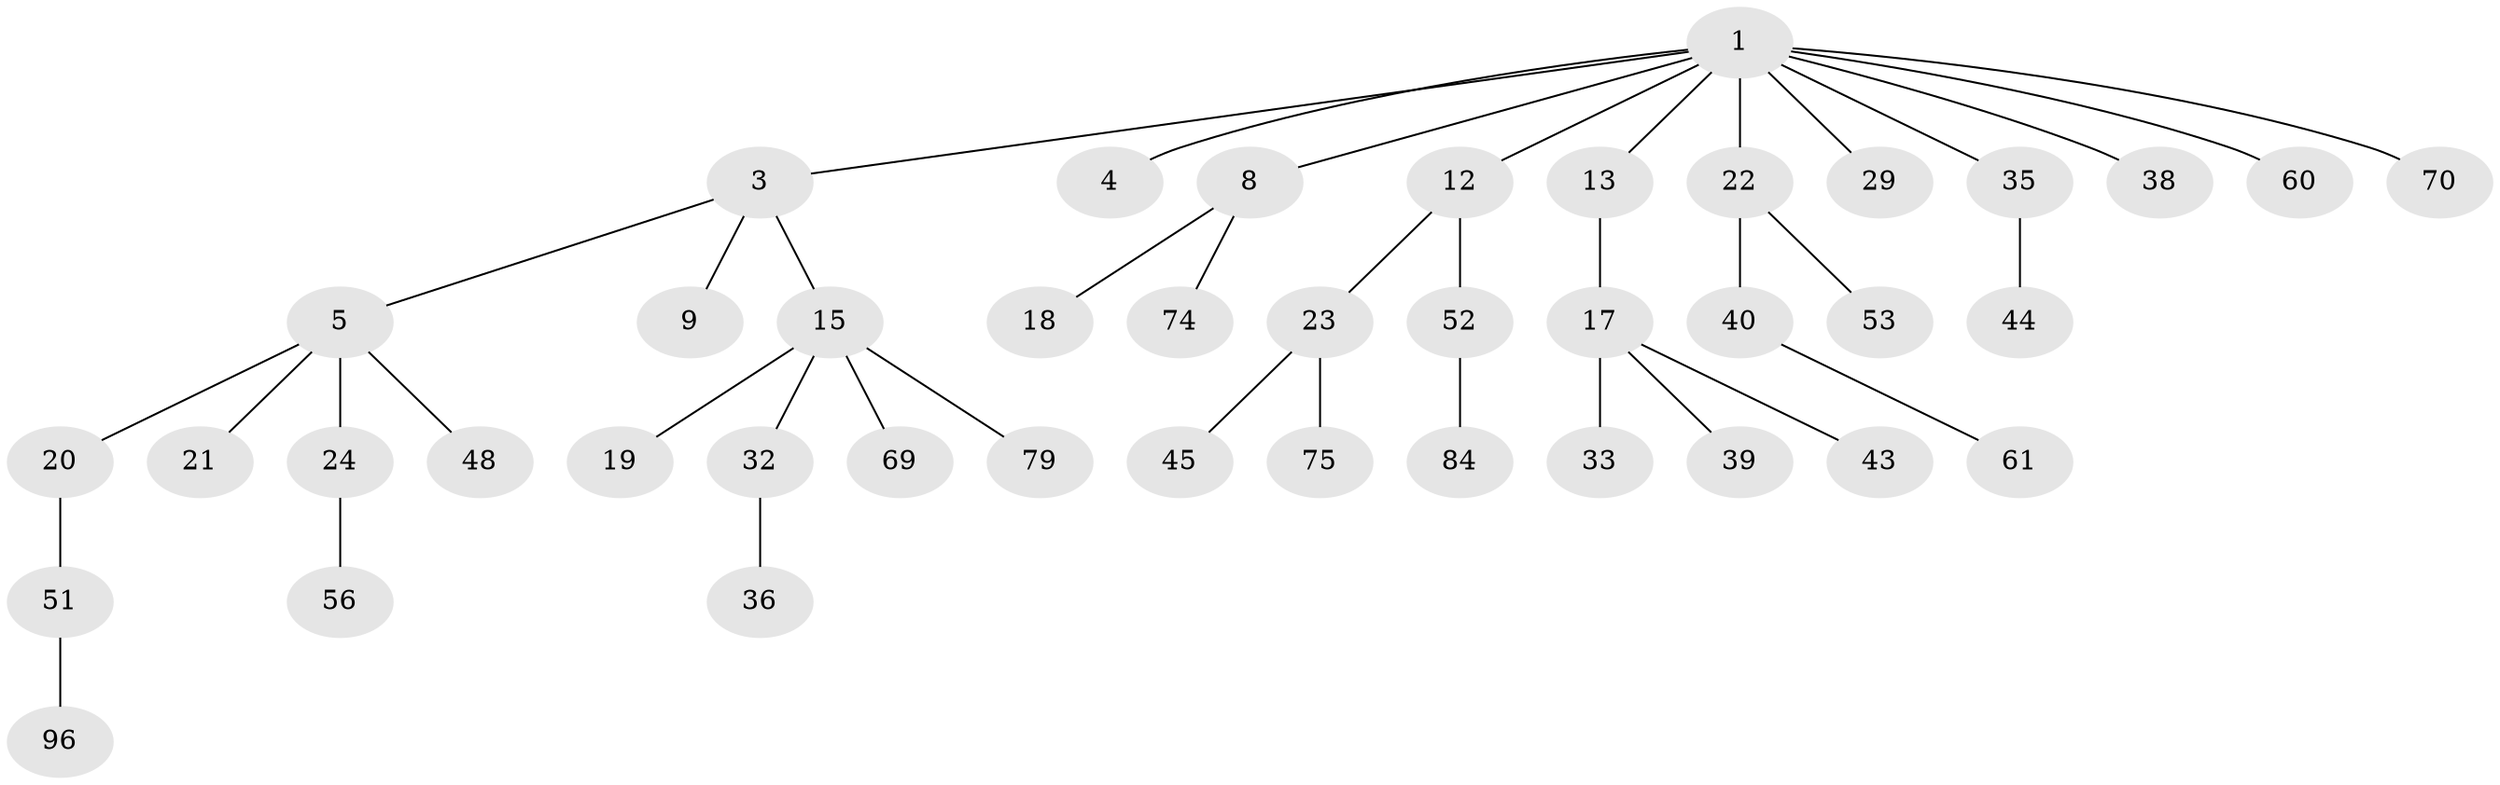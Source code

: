 // original degree distribution, {4: 0.09433962264150944, 9: 0.009433962264150943, 6: 0.009433962264150943, 1: 0.4811320754716981, 3: 0.14150943396226415, 2: 0.25471698113207547, 5: 0.009433962264150943}
// Generated by graph-tools (version 1.1) at 2025/19/03/04/25 18:19:05]
// undirected, 42 vertices, 41 edges
graph export_dot {
graph [start="1"]
  node [color=gray90,style=filled];
  1 [super="+2"];
  3 [super="+30+10+6"];
  4;
  5 [super="+7+11"];
  8 [super="+16"];
  9 [super="+49"];
  12 [super="+92+14"];
  13 [super="+64"];
  15 [super="+27+41"];
  17 [super="+83+94+25+28"];
  18 [super="+55+47"];
  19 [super="+65"];
  20 [super="+58+37"];
  21 [super="+99"];
  22 [super="+26+72"];
  23 [super="+57+46"];
  24;
  29 [super="+66+59"];
  32 [super="+34"];
  33;
  35 [super="+77"];
  36 [super="+73"];
  38 [super="+54"];
  39;
  40;
  43 [super="+85"];
  44 [super="+95"];
  45;
  48 [super="+91"];
  51;
  52;
  53;
  56;
  60 [super="+89"];
  61;
  69;
  70;
  74;
  75;
  79 [super="+100"];
  84 [super="+87+90"];
  96;
  1 -- 3;
  1 -- 38;
  1 -- 70;
  1 -- 35;
  1 -- 4;
  1 -- 8;
  1 -- 12;
  1 -- 13;
  1 -- 22;
  1 -- 60;
  1 -- 29;
  3 -- 5;
  3 -- 15;
  3 -- 9;
  5 -- 48;
  5 -- 24;
  5 -- 21;
  5 -- 20;
  8 -- 18;
  8 -- 74;
  12 -- 52;
  12 -- 23;
  13 -- 17;
  15 -- 19;
  15 -- 32;
  15 -- 69;
  15 -- 79;
  17 -- 43;
  17 -- 39;
  17 -- 33;
  20 -- 51;
  22 -- 40;
  22 -- 53;
  23 -- 45;
  23 -- 75;
  24 -- 56;
  32 -- 36;
  35 -- 44;
  40 -- 61;
  51 -- 96;
  52 -- 84;
}
